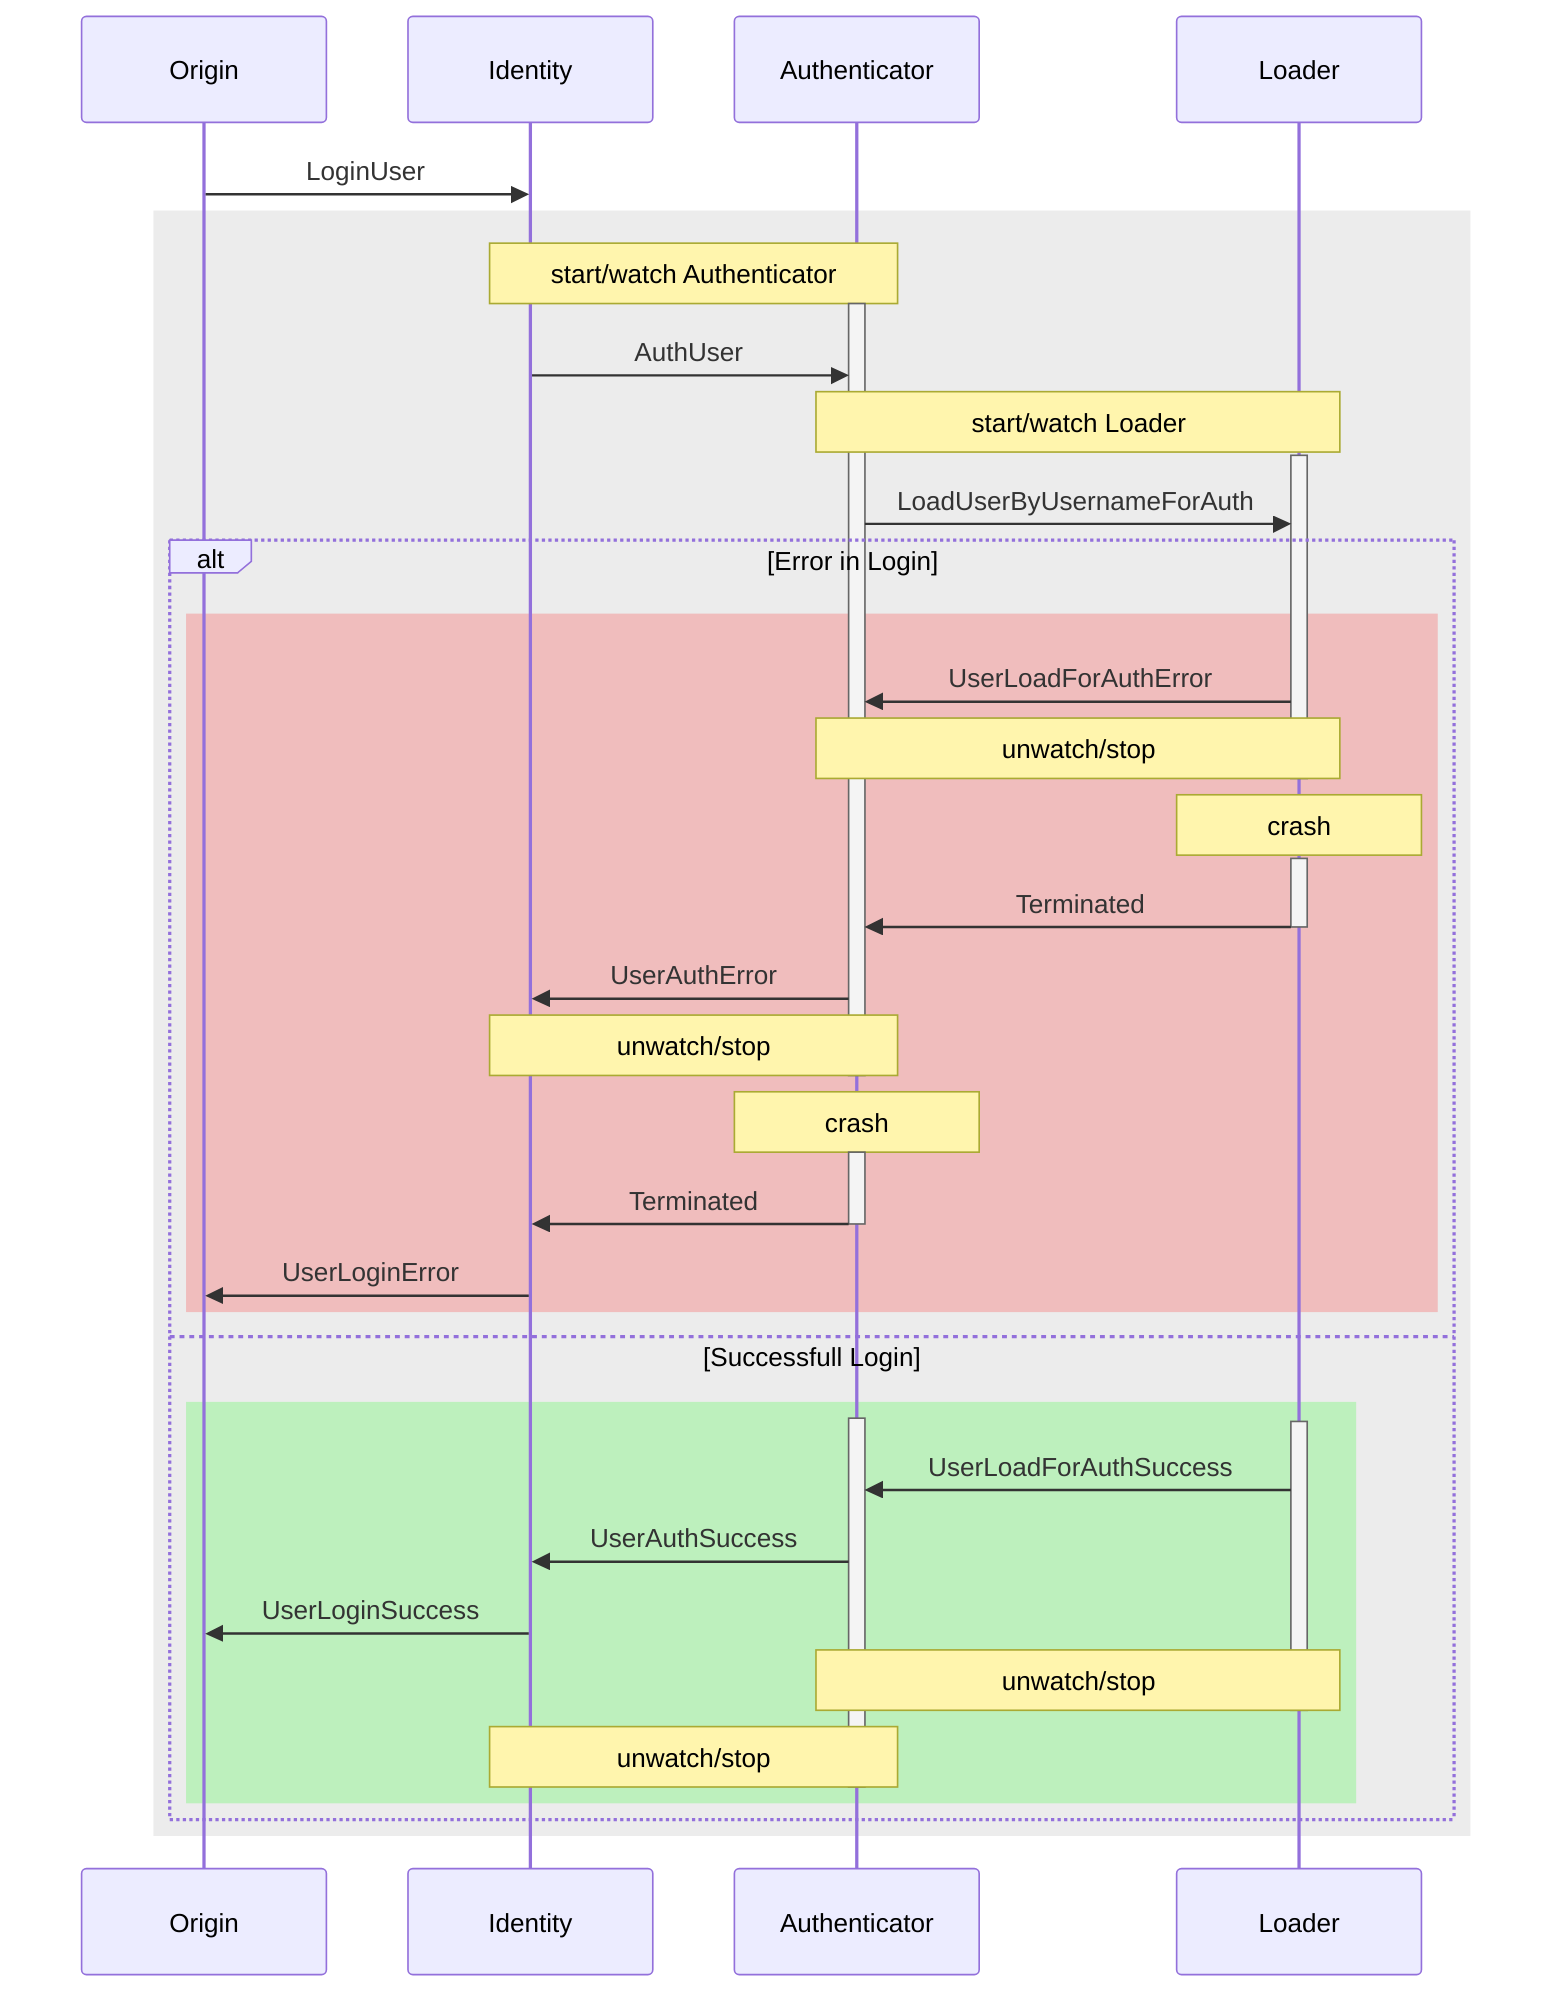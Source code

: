 sequenceDiagram
  participant o as Origin
  participant id as Identity
  participant au as Authenticator
  participant lo as Loader

  o->>id:LoginUser
  rect rgba(160, 160, 160, .2)
    Note over id,au:start/watch Authenticator
    activate au
    id->>au:AuthUser
    Note over au,lo:start/watch Loader
    activate lo
    au->>lo:LoadUserByUsernameForAuth
    alt Error in Login
      rect rgba(255, 0, 0, .2)
        lo->>au:UserLoadForAuthError
        Note over au,lo:unwatch/stop
        deactivate lo
        Note over lo:crash
        activate lo
        lo->>au:Terminated
        deactivate lo
        au->>id:UserAuthError
        Note over id,au:unwatch/stop
        deactivate au
        Note over au:crash
        activate au
        au->>id:Terminated
        deactivate au
        id->>o:UserLoginError
      end
    else Successfull Login
      rect rgba(0, 255, 0, .2)
        activate au
        activate lo
        lo->>au:UserLoadForAuthSuccess
        au->>id:UserAuthSuccess
        id->>o:UserLoginSuccess
        Note over au,lo:unwatch/stop
        deactivate lo
        Note over id,au:unwatch/stop
        deactivate au
      end
    end
  end